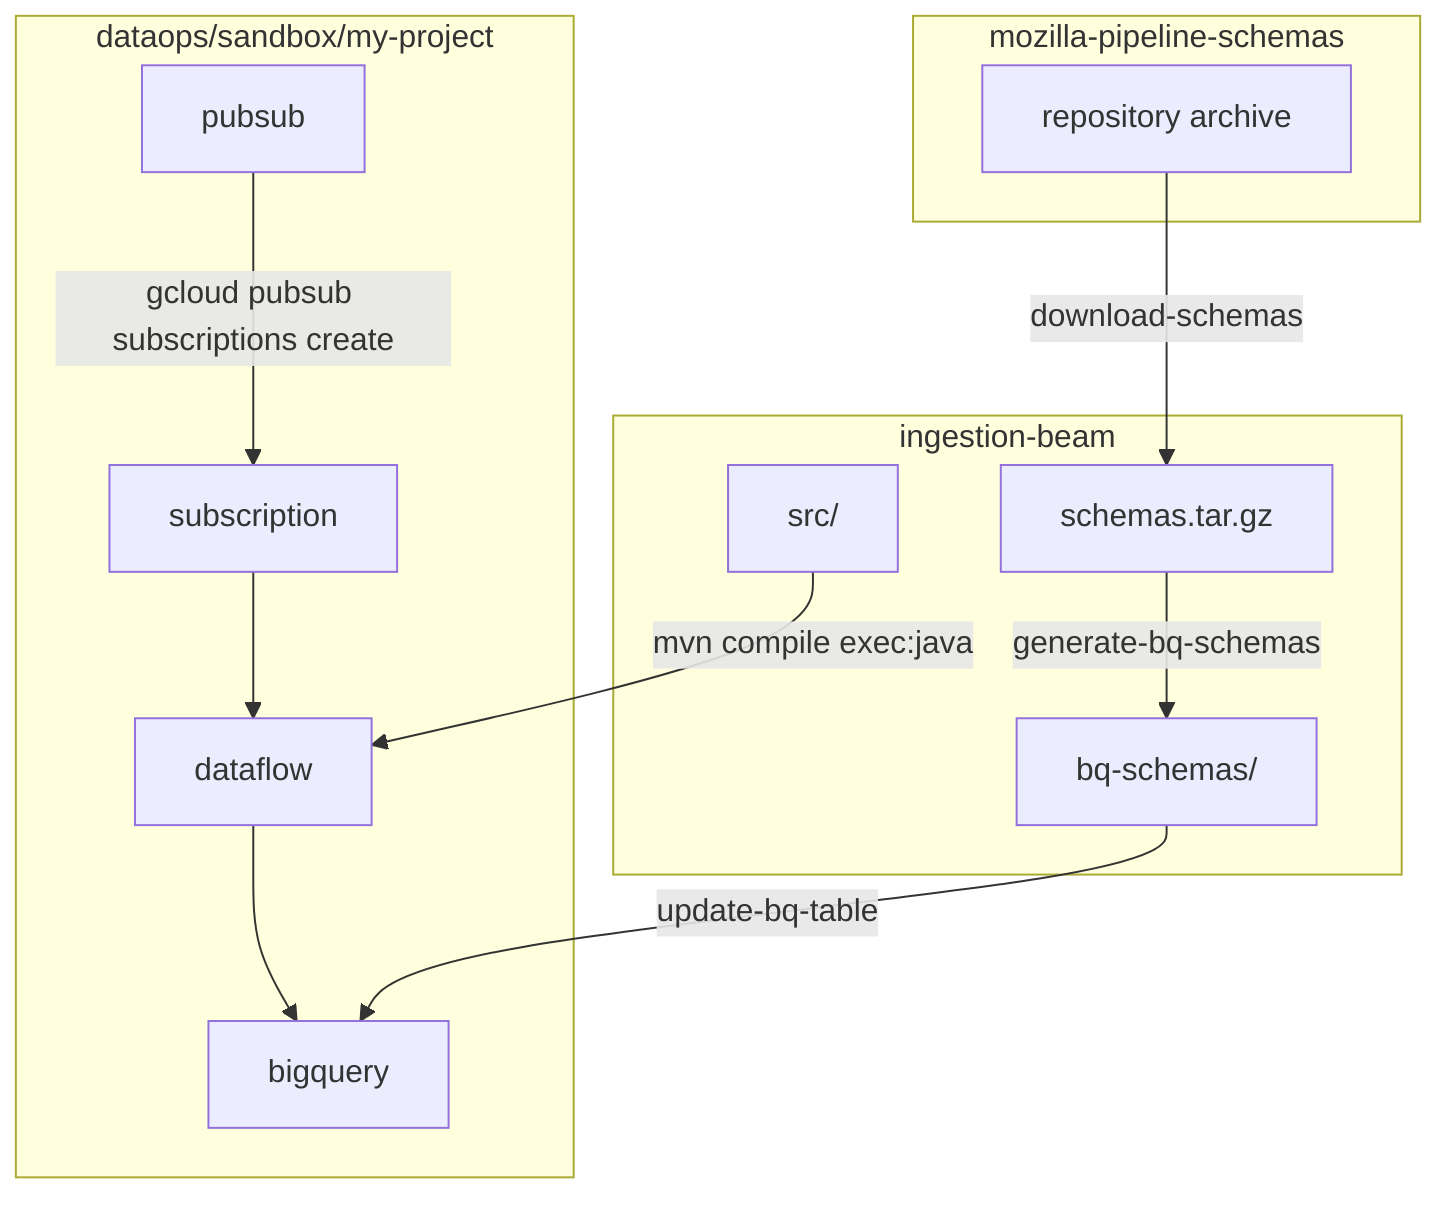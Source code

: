 graph TD

subgraph dataops/sandbox/my-project
    dataflow
    bigquery
    pubsub
    subscription

    pubsub --> |gcloud pubsub subscriptions create| subscription
    subscription --> dataflow
    dataflow --> bigquery
end

subgraph mozilla-pipeline-schemas
    mps[repository archive]
end

subgraph ingestion-beam
    src[src/]
    schemas[schemas.tar.gz]
    bq-schemas[bq-schemas/]

    src --> |mvn compile exec:java| dataflow
    mps --> |download-schemas| schemas
    schemas --> |generate-bq-schemas| bq-schemas
    bq-schemas --> |update-bq-table| bigquery
end